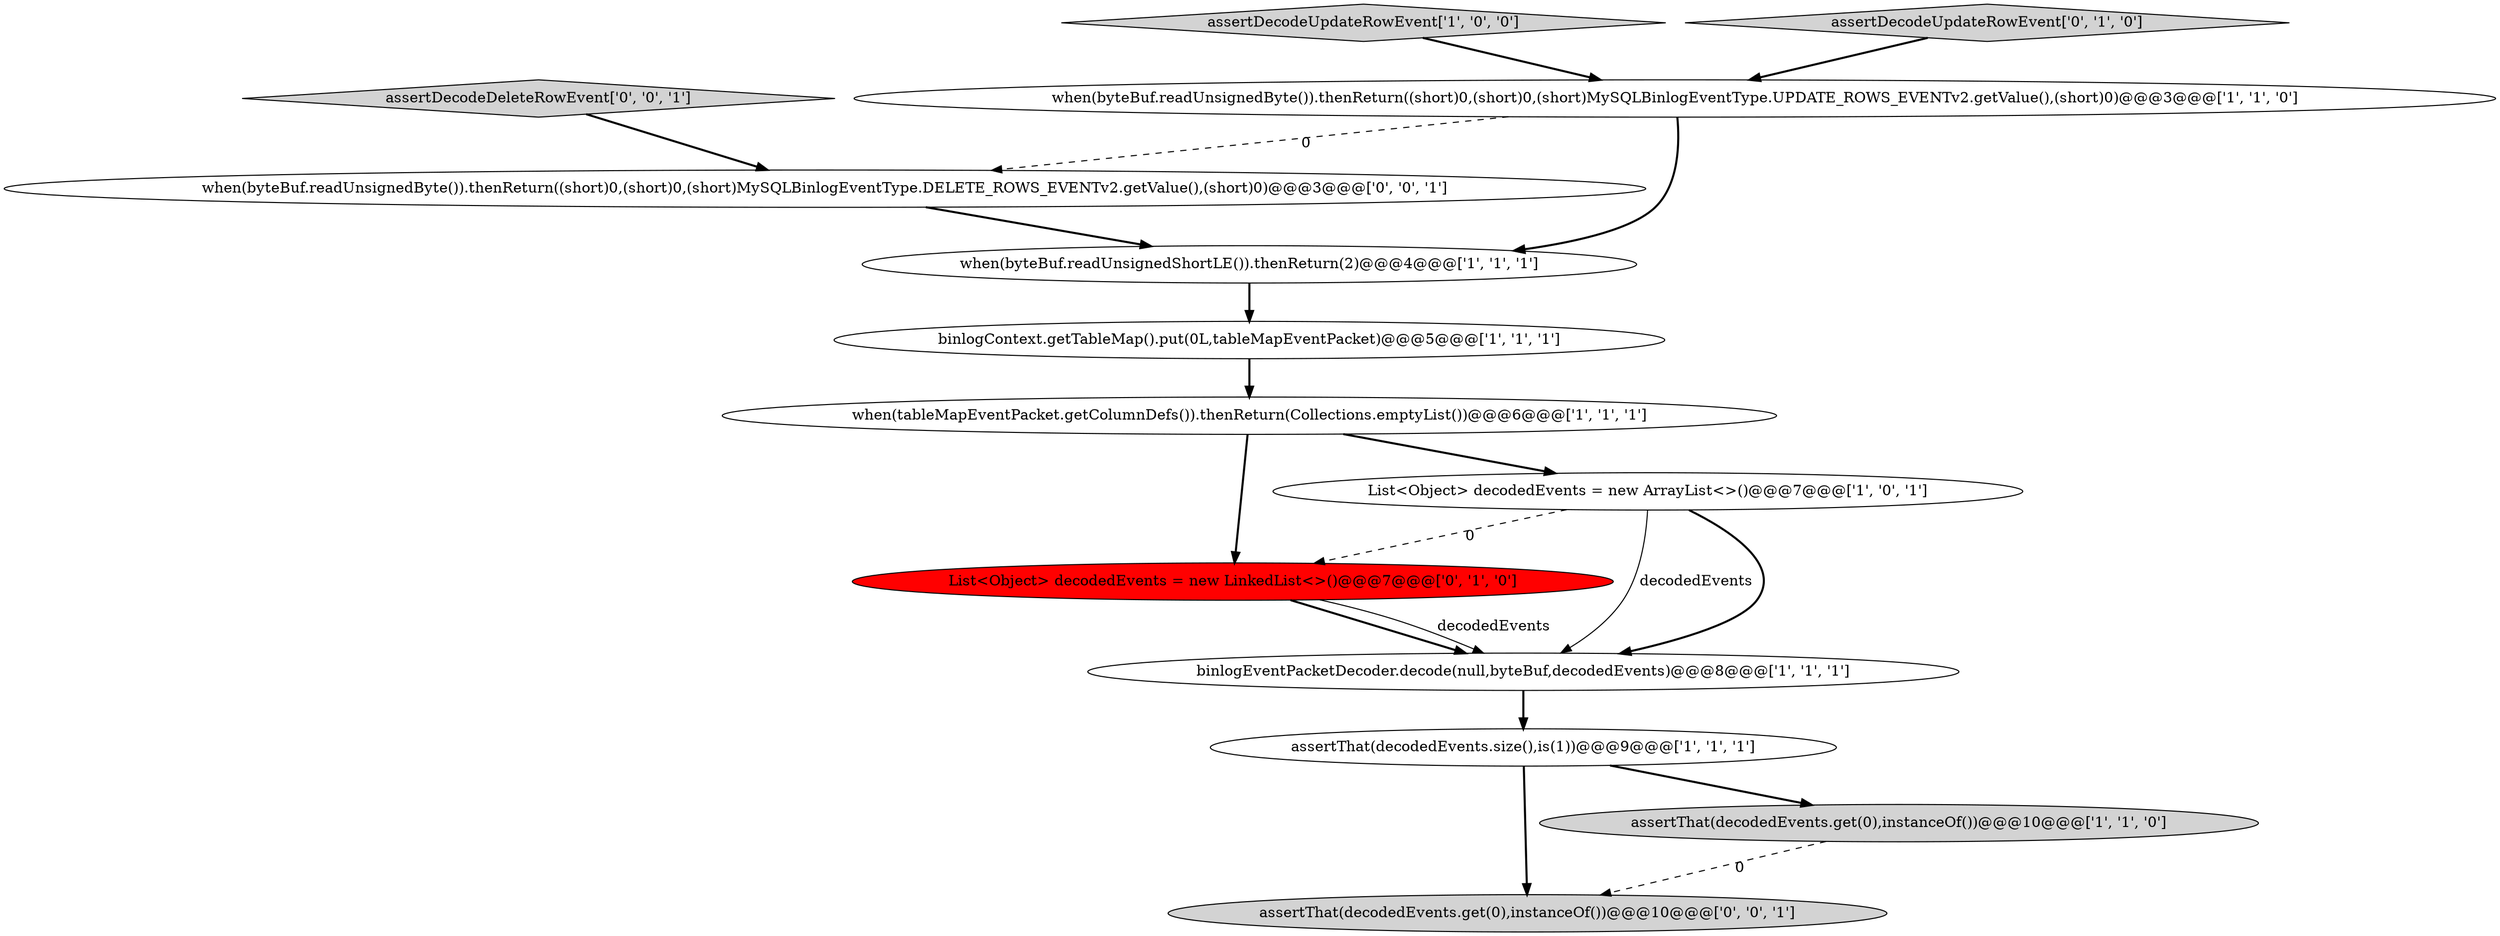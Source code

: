 digraph {
11 [style = filled, label = "when(byteBuf.readUnsignedByte()).thenReturn((short)0,(short)0,(short)MySQLBinlogEventType.DELETE_ROWS_EVENTv2.getValue(),(short)0)@@@3@@@['0', '0', '1']", fillcolor = white, shape = ellipse image = "AAA0AAABBB3BBB"];
8 [style = filled, label = "binlogEventPacketDecoder.decode(null,byteBuf,decodedEvents)@@@8@@@['1', '1', '1']", fillcolor = white, shape = ellipse image = "AAA0AAABBB1BBB"];
0 [style = filled, label = "when(tableMapEventPacket.getColumnDefs()).thenReturn(Collections.emptyList())@@@6@@@['1', '1', '1']", fillcolor = white, shape = ellipse image = "AAA0AAABBB1BBB"];
4 [style = filled, label = "assertThat(decodedEvents.size(),is(1))@@@9@@@['1', '1', '1']", fillcolor = white, shape = ellipse image = "AAA0AAABBB1BBB"];
3 [style = filled, label = "assertDecodeUpdateRowEvent['1', '0', '0']", fillcolor = lightgray, shape = diamond image = "AAA0AAABBB1BBB"];
12 [style = filled, label = "assertDecodeDeleteRowEvent['0', '0', '1']", fillcolor = lightgray, shape = diamond image = "AAA0AAABBB3BBB"];
2 [style = filled, label = "assertThat(decodedEvents.get(0),instanceOf())@@@10@@@['1', '1', '0']", fillcolor = lightgray, shape = ellipse image = "AAA0AAABBB1BBB"];
10 [style = filled, label = "List<Object> decodedEvents = new LinkedList<>()@@@7@@@['0', '1', '0']", fillcolor = red, shape = ellipse image = "AAA1AAABBB2BBB"];
13 [style = filled, label = "assertThat(decodedEvents.get(0),instanceOf())@@@10@@@['0', '0', '1']", fillcolor = lightgray, shape = ellipse image = "AAA0AAABBB3BBB"];
9 [style = filled, label = "assertDecodeUpdateRowEvent['0', '1', '0']", fillcolor = lightgray, shape = diamond image = "AAA0AAABBB2BBB"];
6 [style = filled, label = "binlogContext.getTableMap().put(0L,tableMapEventPacket)@@@5@@@['1', '1', '1']", fillcolor = white, shape = ellipse image = "AAA0AAABBB1BBB"];
1 [style = filled, label = "when(byteBuf.readUnsignedShortLE()).thenReturn(2)@@@4@@@['1', '1', '1']", fillcolor = white, shape = ellipse image = "AAA0AAABBB1BBB"];
7 [style = filled, label = "List<Object> decodedEvents = new ArrayList<>()@@@7@@@['1', '0', '1']", fillcolor = white, shape = ellipse image = "AAA0AAABBB1BBB"];
5 [style = filled, label = "when(byteBuf.readUnsignedByte()).thenReturn((short)0,(short)0,(short)MySQLBinlogEventType.UPDATE_ROWS_EVENTv2.getValue(),(short)0)@@@3@@@['1', '1', '0']", fillcolor = white, shape = ellipse image = "AAA0AAABBB1BBB"];
9->5 [style = bold, label=""];
7->10 [style = dashed, label="0"];
5->1 [style = bold, label=""];
3->5 [style = bold, label=""];
0->10 [style = bold, label=""];
1->6 [style = bold, label=""];
6->0 [style = bold, label=""];
8->4 [style = bold, label=""];
4->2 [style = bold, label=""];
10->8 [style = bold, label=""];
5->11 [style = dashed, label="0"];
7->8 [style = solid, label="decodedEvents"];
7->8 [style = bold, label=""];
10->8 [style = solid, label="decodedEvents"];
11->1 [style = bold, label=""];
2->13 [style = dashed, label="0"];
4->13 [style = bold, label=""];
0->7 [style = bold, label=""];
12->11 [style = bold, label=""];
}
